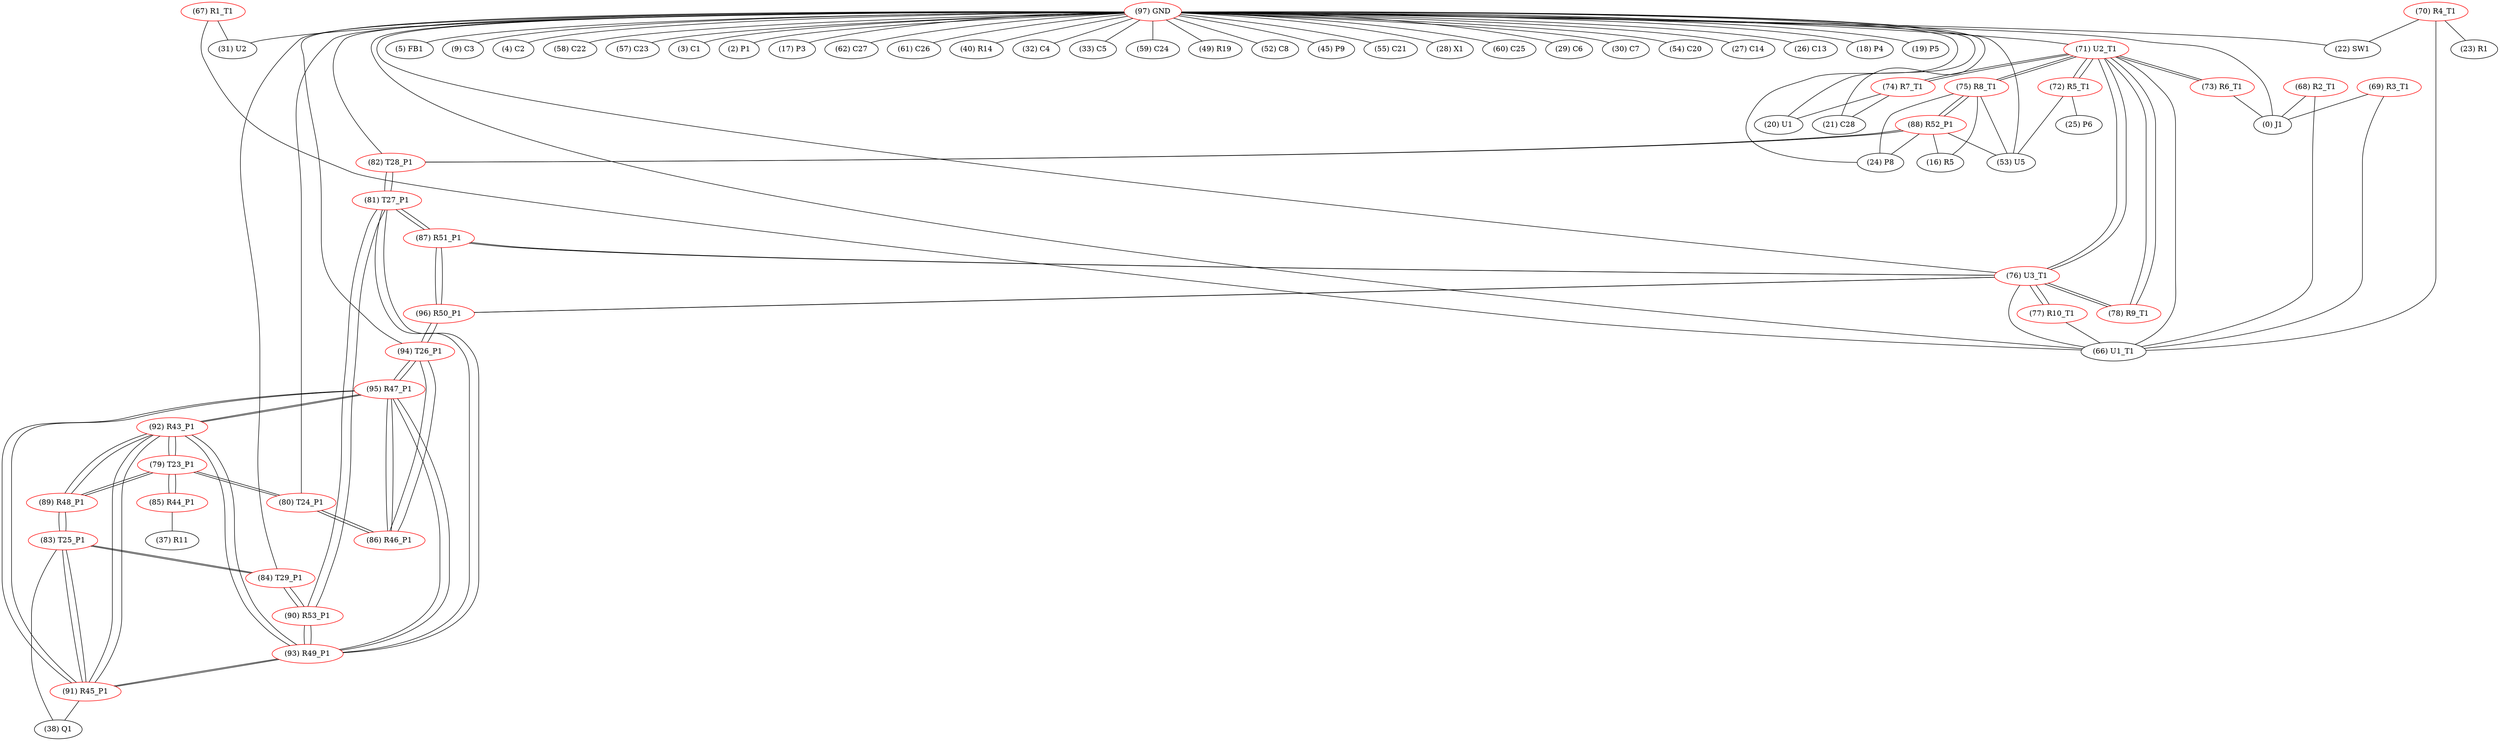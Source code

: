 graph {
	67 [label="(67) R1_T1" color=red]
	31 [label="(31) U2"]
	66 [label="(66) U1_T1"]
	68 [label="(68) R2_T1" color=red]
	0 [label="(0) J1"]
	66 [label="(66) U1_T1"]
	69 [label="(69) R3_T1" color=red]
	0 [label="(0) J1"]
	66 [label="(66) U1_T1"]
	70 [label="(70) R4_T1" color=red]
	22 [label="(22) SW1"]
	23 [label="(23) R1"]
	66 [label="(66) U1_T1"]
	71 [label="(71) U2_T1" color=red]
	74 [label="(74) R7_T1"]
	75 [label="(75) R8_T1"]
	72 [label="(72) R5_T1"]
	73 [label="(73) R6_T1"]
	76 [label="(76) U3_T1"]
	66 [label="(66) U1_T1"]
	78 [label="(78) R9_T1"]
	72 [label="(72) R5_T1" color=red]
	25 [label="(25) P6"]
	53 [label="(53) U5"]
	71 [label="(71) U2_T1"]
	73 [label="(73) R6_T1" color=red]
	0 [label="(0) J1"]
	71 [label="(71) U2_T1"]
	74 [label="(74) R7_T1" color=red]
	20 [label="(20) U1"]
	21 [label="(21) C28"]
	71 [label="(71) U2_T1"]
	75 [label="(75) R8_T1" color=red]
	16 [label="(16) R5"]
	24 [label="(24) P8"]
	53 [label="(53) U5"]
	88 [label="(88) R52_P1"]
	71 [label="(71) U2_T1"]
	76 [label="(76) U3_T1" color=red]
	71 [label="(71) U2_T1"]
	66 [label="(66) U1_T1"]
	78 [label="(78) R9_T1"]
	77 [label="(77) R10_T1"]
	87 [label="(87) R51_P1"]
	96 [label="(96) R50_P1"]
	77 [label="(77) R10_T1" color=red]
	76 [label="(76) U3_T1"]
	66 [label="(66) U1_T1"]
	78 [label="(78) R9_T1" color=red]
	71 [label="(71) U2_T1"]
	76 [label="(76) U3_T1"]
	79 [label="(79) T23_P1" color=red]
	89 [label="(89) R48_P1"]
	92 [label="(92) R43_P1"]
	80 [label="(80) T24_P1"]
	85 [label="(85) R44_P1"]
	80 [label="(80) T24_P1" color=red]
	86 [label="(86) R46_P1"]
	79 [label="(79) T23_P1"]
	81 [label="(81) T27_P1" color=red]
	87 [label="(87) R51_P1"]
	82 [label="(82) T28_P1"]
	90 [label="(90) R53_P1"]
	93 [label="(93) R49_P1"]
	82 [label="(82) T28_P1" color=red]
	88 [label="(88) R52_P1"]
	81 [label="(81) T27_P1"]
	83 [label="(83) T25_P1" color=red]
	84 [label="(84) T29_P1"]
	89 [label="(89) R48_P1"]
	91 [label="(91) R45_P1"]
	38 [label="(38) Q1"]
	84 [label="(84) T29_P1" color=red]
	83 [label="(83) T25_P1"]
	90 [label="(90) R53_P1"]
	85 [label="(85) R44_P1" color=red]
	37 [label="(37) R11"]
	79 [label="(79) T23_P1"]
	86 [label="(86) R46_P1" color=red]
	94 [label="(94) T26_P1"]
	95 [label="(95) R47_P1"]
	80 [label="(80) T24_P1"]
	87 [label="(87) R51_P1" color=red]
	81 [label="(81) T27_P1"]
	96 [label="(96) R50_P1"]
	76 [label="(76) U3_T1"]
	88 [label="(88) R52_P1" color=red]
	16 [label="(16) R5"]
	24 [label="(24) P8"]
	53 [label="(53) U5"]
	75 [label="(75) R8_T1"]
	82 [label="(82) T28_P1"]
	89 [label="(89) R48_P1" color=red]
	83 [label="(83) T25_P1"]
	79 [label="(79) T23_P1"]
	92 [label="(92) R43_P1"]
	90 [label="(90) R53_P1" color=red]
	84 [label="(84) T29_P1"]
	81 [label="(81) T27_P1"]
	93 [label="(93) R49_P1"]
	91 [label="(91) R45_P1" color=red]
	95 [label="(95) R47_P1"]
	92 [label="(92) R43_P1"]
	93 [label="(93) R49_P1"]
	83 [label="(83) T25_P1"]
	38 [label="(38) Q1"]
	92 [label="(92) R43_P1" color=red]
	89 [label="(89) R48_P1"]
	79 [label="(79) T23_P1"]
	95 [label="(95) R47_P1"]
	91 [label="(91) R45_P1"]
	93 [label="(93) R49_P1"]
	93 [label="(93) R49_P1" color=red]
	95 [label="(95) R47_P1"]
	91 [label="(91) R45_P1"]
	92 [label="(92) R43_P1"]
	81 [label="(81) T27_P1"]
	90 [label="(90) R53_P1"]
	94 [label="(94) T26_P1" color=red]
	96 [label="(96) R50_P1"]
	86 [label="(86) R46_P1"]
	95 [label="(95) R47_P1"]
	95 [label="(95) R47_P1" color=red]
	91 [label="(91) R45_P1"]
	92 [label="(92) R43_P1"]
	93 [label="(93) R49_P1"]
	94 [label="(94) T26_P1"]
	86 [label="(86) R46_P1"]
	96 [label="(96) R50_P1" color=red]
	94 [label="(94) T26_P1"]
	87 [label="(87) R51_P1"]
	76 [label="(76) U3_T1"]
	97 [label="(97) GND" color=red]
	5 [label="(5) FB1"]
	9 [label="(9) C3"]
	0 [label="(0) J1"]
	4 [label="(4) C2"]
	58 [label="(58) C22"]
	57 [label="(57) C23"]
	3 [label="(3) C1"]
	2 [label="(2) P1"]
	17 [label="(17) P3"]
	62 [label="(62) C27"]
	61 [label="(61) C26"]
	40 [label="(40) R14"]
	32 [label="(32) C4"]
	33 [label="(33) C5"]
	53 [label="(53) U5"]
	59 [label="(59) C24"]
	49 [label="(49) R19"]
	52 [label="(52) C8"]
	45 [label="(45) P9"]
	55 [label="(55) C21"]
	28 [label="(28) X1"]
	60 [label="(60) C25"]
	29 [label="(29) C6"]
	30 [label="(30) C7"]
	54 [label="(54) C20"]
	27 [label="(27) C14"]
	26 [label="(26) C13"]
	31 [label="(31) U2"]
	20 [label="(20) U1"]
	24 [label="(24) P8"]
	21 [label="(21) C28"]
	18 [label="(18) P4"]
	22 [label="(22) SW1"]
	19 [label="(19) P5"]
	71 [label="(71) U2_T1"]
	76 [label="(76) U3_T1"]
	66 [label="(66) U1_T1"]
	94 [label="(94) T26_P1"]
	80 [label="(80) T24_P1"]
	84 [label="(84) T29_P1"]
	82 [label="(82) T28_P1"]
	67 -- 31
	67 -- 66
	68 -- 0
	68 -- 66
	69 -- 0
	69 -- 66
	70 -- 22
	70 -- 23
	70 -- 66
	71 -- 74
	71 -- 75
	71 -- 72
	71 -- 73
	71 -- 76
	71 -- 66
	71 -- 78
	72 -- 25
	72 -- 53
	72 -- 71
	73 -- 0
	73 -- 71
	74 -- 20
	74 -- 21
	74 -- 71
	75 -- 16
	75 -- 24
	75 -- 53
	75 -- 88
	75 -- 71
	76 -- 71
	76 -- 66
	76 -- 78
	76 -- 77
	76 -- 87
	76 -- 96
	77 -- 76
	77 -- 66
	78 -- 71
	78 -- 76
	79 -- 89
	79 -- 92
	79 -- 80
	79 -- 85
	80 -- 86
	80 -- 79
	81 -- 87
	81 -- 82
	81 -- 90
	81 -- 93
	82 -- 88
	82 -- 81
	83 -- 84
	83 -- 89
	83 -- 91
	83 -- 38
	84 -- 83
	84 -- 90
	85 -- 37
	85 -- 79
	86 -- 94
	86 -- 95
	86 -- 80
	87 -- 81
	87 -- 96
	87 -- 76
	88 -- 16
	88 -- 24
	88 -- 53
	88 -- 75
	88 -- 82
	89 -- 83
	89 -- 79
	89 -- 92
	90 -- 84
	90 -- 81
	90 -- 93
	91 -- 95
	91 -- 92
	91 -- 93
	91 -- 83
	91 -- 38
	92 -- 89
	92 -- 79
	92 -- 95
	92 -- 91
	92 -- 93
	93 -- 95
	93 -- 91
	93 -- 92
	93 -- 81
	93 -- 90
	94 -- 96
	94 -- 86
	94 -- 95
	95 -- 91
	95 -- 92
	95 -- 93
	95 -- 94
	95 -- 86
	96 -- 94
	96 -- 87
	96 -- 76
	97 -- 5
	97 -- 9
	97 -- 0
	97 -- 4
	97 -- 58
	97 -- 57
	97 -- 3
	97 -- 2
	97 -- 17
	97 -- 62
	97 -- 61
	97 -- 40
	97 -- 32
	97 -- 33
	97 -- 53
	97 -- 59
	97 -- 49
	97 -- 52
	97 -- 45
	97 -- 55
	97 -- 28
	97 -- 60
	97 -- 29
	97 -- 30
	97 -- 54
	97 -- 27
	97 -- 26
	97 -- 31
	97 -- 20
	97 -- 24
	97 -- 21
	97 -- 18
	97 -- 22
	97 -- 19
	97 -- 71
	97 -- 76
	97 -- 66
	97 -- 94
	97 -- 80
	97 -- 84
	97 -- 82
}